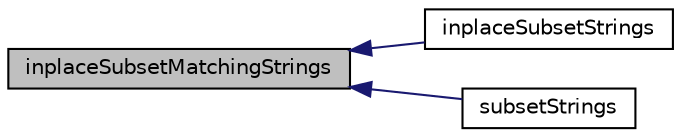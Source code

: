 digraph "inplaceSubsetMatchingStrings"
{
  bgcolor="transparent";
  edge [fontname="Helvetica",fontsize="10",labelfontname="Helvetica",labelfontsize="10"];
  node [fontname="Helvetica",fontsize="10",shape=record];
  rankdir="LR";
  Node1 [label="inplaceSubsetMatchingStrings",height=0.2,width=0.4,color="black", fillcolor="grey75", style="filled" fontcolor="black"];
  Node1 -> Node2 [dir="back",color="midnightblue",fontsize="10",style="solid",fontname="Helvetica"];
  Node2 [label="inplaceSubsetStrings",height=0.2,width=0.4,color="black",URL="$namespaceFoam.html#ace2fd79e1bd2e1d4da910dcc23026463",tooltip="Inplace extract elements of StringList when regular expression matches. "];
  Node1 -> Node3 [dir="back",color="midnightblue",fontsize="10",style="solid",fontname="Helvetica"];
  Node3 [label="subsetStrings",height=0.2,width=0.4,color="black",URL="$namespaceFoam.html#a4cbf2b8905a3fa5cea9c78ffe1aa8691",tooltip="Extract elements of StringList when regular expression matches. "];
}
